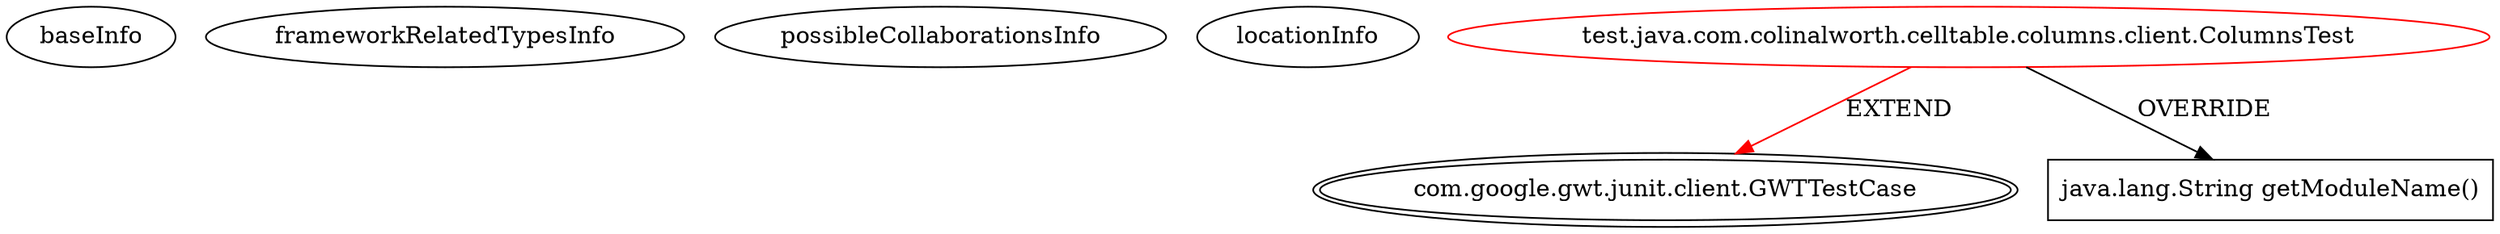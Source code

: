 digraph {
baseInfo[graphId=4236,category="extension_graph",isAnonymous=false,possibleRelation=false]
frameworkRelatedTypesInfo[0="com.google.gwt.junit.client.GWTTestCase"]
possibleCollaborationsInfo[]
locationInfo[projectName="niloc132-celltable-tools",filePath="/niloc132-celltable-tools/celltable-tools-master/src/test/java/com/colinalworth/celltable/columns/client/ColumnsTest.java",contextSignature="ColumnsTest",graphId="4236"]
0[label="test.java.com.colinalworth.celltable.columns.client.ColumnsTest",vertexType="ROOT_CLIENT_CLASS_DECLARATION",isFrameworkType=false,color=red]
1[label="com.google.gwt.junit.client.GWTTestCase",vertexType="FRAMEWORK_CLASS_TYPE",isFrameworkType=true,peripheries=2]
2[label="java.lang.String getModuleName()",vertexType="OVERRIDING_METHOD_DECLARATION",isFrameworkType=false,shape=box]
0->1[label="EXTEND",color=red]
0->2[label="OVERRIDE"]
}
